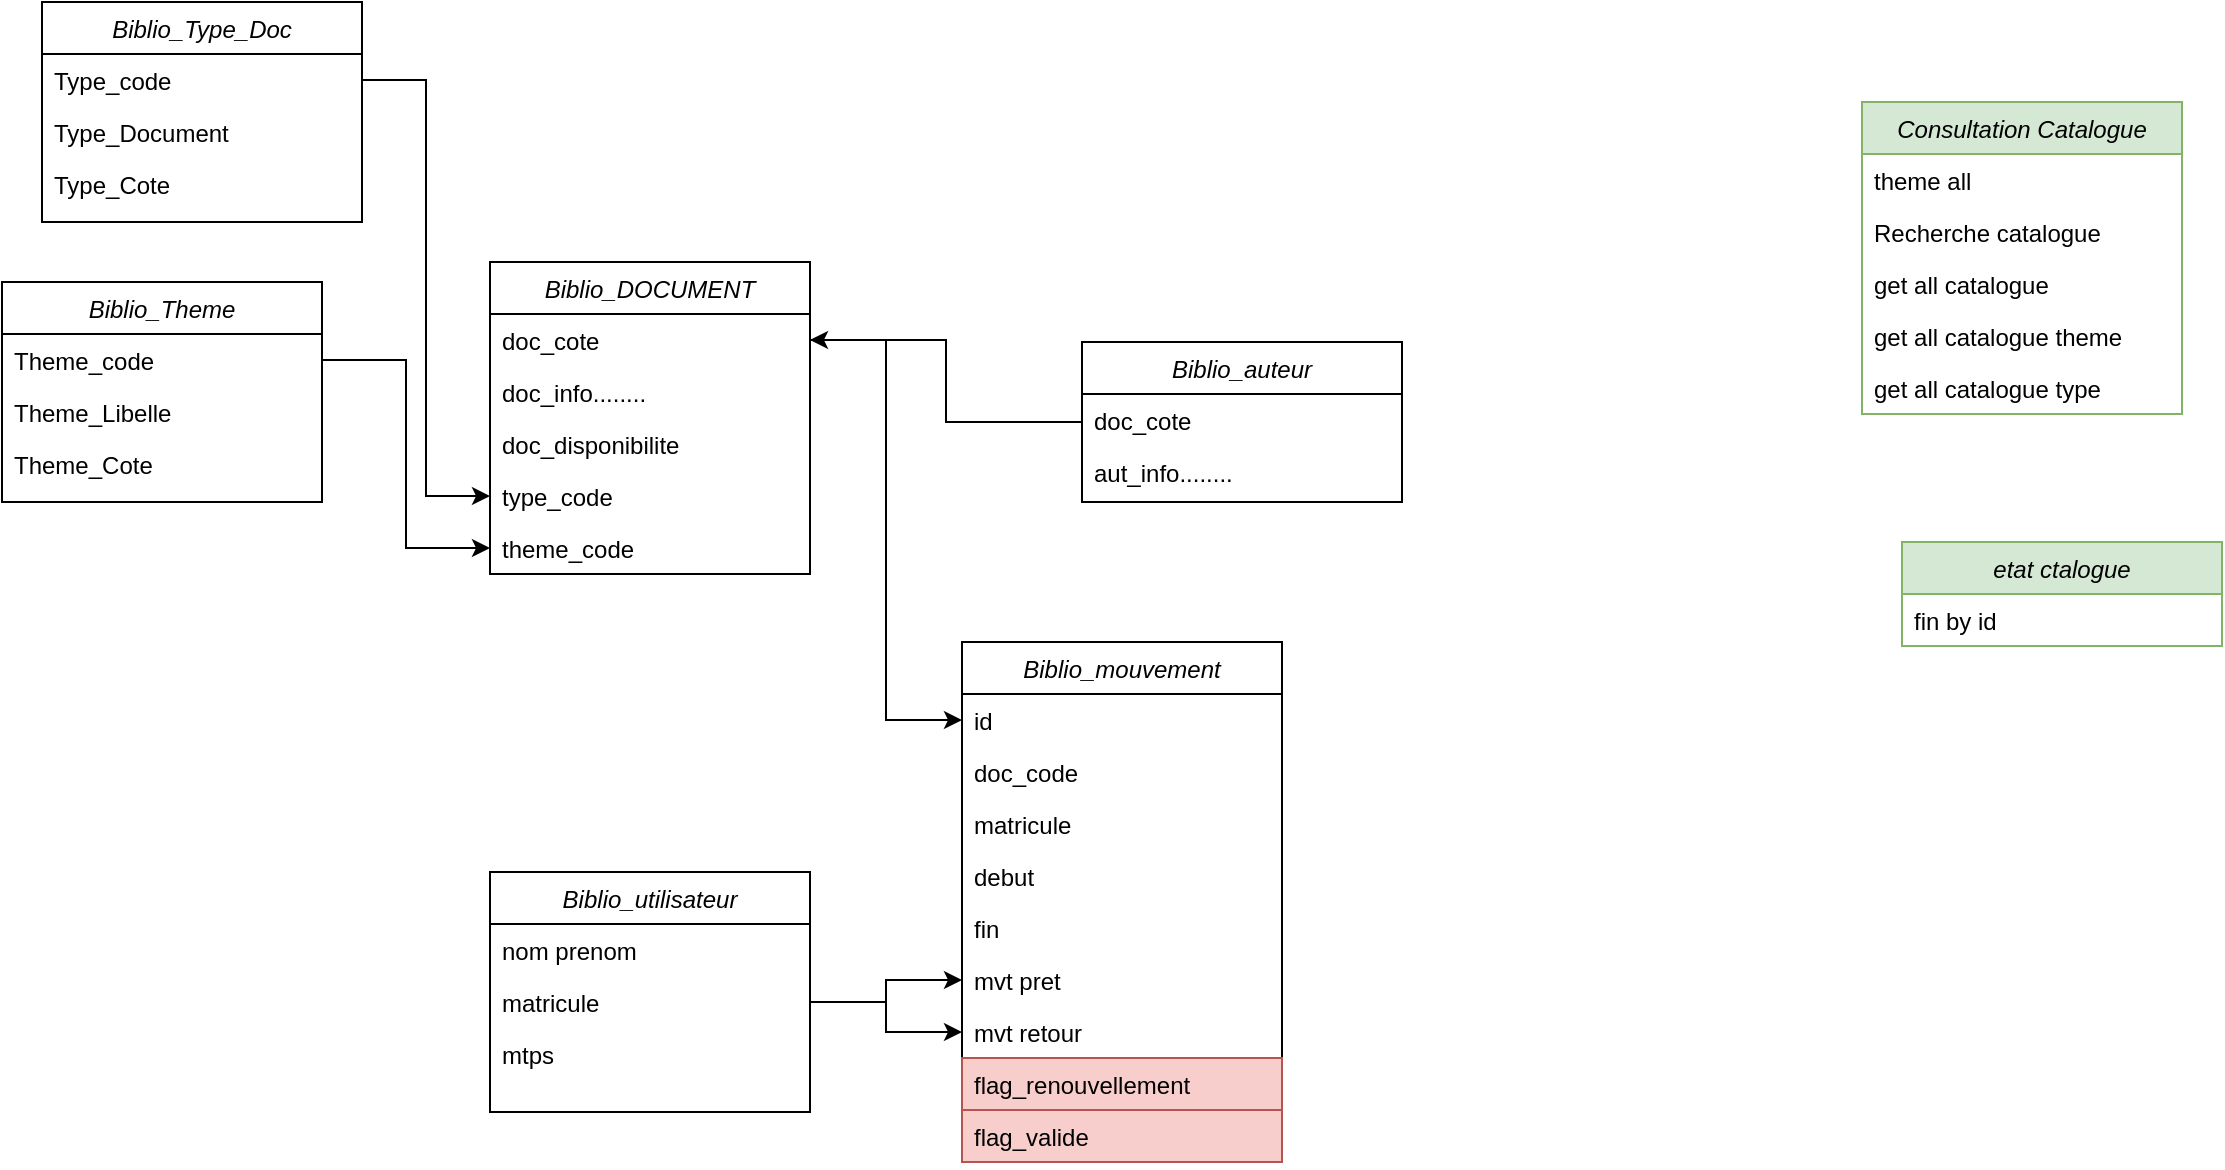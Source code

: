 <mxfile version="20.3.0" type="device"><diagram id="C5RBs43oDa-KdzZeNtuy" name="Page-1"><mxGraphModel dx="1240" dy="790" grid="1" gridSize="10" guides="1" tooltips="1" connect="1" arrows="1" fold="1" page="1" pageScale="1" pageWidth="827" pageHeight="1169" math="0" shadow="0"><root><mxCell id="WIyWlLk6GJQsqaUBKTNV-0"/><mxCell id="WIyWlLk6GJQsqaUBKTNV-1" parent="WIyWlLk6GJQsqaUBKTNV-0"/><mxCell id="zkfFHV4jXpPFQw0GAbJ--0" value="Biblio_Type_Doc" style="swimlane;fontStyle=2;align=center;verticalAlign=top;childLayout=stackLayout;horizontal=1;startSize=26;horizontalStack=0;resizeParent=1;resizeLast=0;collapsible=1;marginBottom=0;rounded=0;shadow=0;strokeWidth=1;" parent="WIyWlLk6GJQsqaUBKTNV-1" vertex="1"><mxGeometry x="30" y="90" width="160" height="110" as="geometry"><mxRectangle x="230" y="140" width="160" height="26" as="alternateBounds"/></mxGeometry></mxCell><mxCell id="zkfFHV4jXpPFQw0GAbJ--1" value="Type_code" style="text;align=left;verticalAlign=top;spacingLeft=4;spacingRight=4;overflow=hidden;rotatable=0;points=[[0,0.5],[1,0.5]];portConstraint=eastwest;" parent="zkfFHV4jXpPFQw0GAbJ--0" vertex="1"><mxGeometry y="26" width="160" height="26" as="geometry"/></mxCell><mxCell id="zkfFHV4jXpPFQw0GAbJ--2" value="Type_Document" style="text;align=left;verticalAlign=top;spacingLeft=4;spacingRight=4;overflow=hidden;rotatable=0;points=[[0,0.5],[1,0.5]];portConstraint=eastwest;rounded=0;shadow=0;html=0;" parent="zkfFHV4jXpPFQw0GAbJ--0" vertex="1"><mxGeometry y="52" width="160" height="26" as="geometry"/></mxCell><mxCell id="zkfFHV4jXpPFQw0GAbJ--3" value="Type_Cote" style="text;align=left;verticalAlign=top;spacingLeft=4;spacingRight=4;overflow=hidden;rotatable=0;points=[[0,0.5],[1,0.5]];portConstraint=eastwest;rounded=0;shadow=0;html=0;" parent="zkfFHV4jXpPFQw0GAbJ--0" vertex="1"><mxGeometry y="78" width="160" height="26" as="geometry"/></mxCell><mxCell id="mCZsPLJ-vjDv-aQlYQ4H-0" value="Biblio_Theme" style="swimlane;fontStyle=2;align=center;verticalAlign=top;childLayout=stackLayout;horizontal=1;startSize=26;horizontalStack=0;resizeParent=1;resizeLast=0;collapsible=1;marginBottom=0;rounded=0;shadow=0;strokeWidth=1;" parent="WIyWlLk6GJQsqaUBKTNV-1" vertex="1"><mxGeometry x="10" y="230" width="160" height="110" as="geometry"><mxRectangle x="230" y="140" width="160" height="26" as="alternateBounds"/></mxGeometry></mxCell><mxCell id="mCZsPLJ-vjDv-aQlYQ4H-1" value="Theme_code" style="text;align=left;verticalAlign=top;spacingLeft=4;spacingRight=4;overflow=hidden;rotatable=0;points=[[0,0.5],[1,0.5]];portConstraint=eastwest;" parent="mCZsPLJ-vjDv-aQlYQ4H-0" vertex="1"><mxGeometry y="26" width="160" height="26" as="geometry"/></mxCell><mxCell id="mCZsPLJ-vjDv-aQlYQ4H-2" value="Theme_Libelle" style="text;align=left;verticalAlign=top;spacingLeft=4;spacingRight=4;overflow=hidden;rotatable=0;points=[[0,0.5],[1,0.5]];portConstraint=eastwest;rounded=0;shadow=0;html=0;" parent="mCZsPLJ-vjDv-aQlYQ4H-0" vertex="1"><mxGeometry y="52" width="160" height="26" as="geometry"/></mxCell><mxCell id="mCZsPLJ-vjDv-aQlYQ4H-3" value="Theme_Cote" style="text;align=left;verticalAlign=top;spacingLeft=4;spacingRight=4;overflow=hidden;rotatable=0;points=[[0,0.5],[1,0.5]];portConstraint=eastwest;rounded=0;shadow=0;html=0;" parent="mCZsPLJ-vjDv-aQlYQ4H-0" vertex="1"><mxGeometry y="78" width="160" height="26" as="geometry"/></mxCell><mxCell id="3HfMVYaxWdYhxrbMpgla-0" value="Biblio_DOCUMENT" style="swimlane;fontStyle=2;align=center;verticalAlign=top;childLayout=stackLayout;horizontal=1;startSize=26;horizontalStack=0;resizeParent=1;resizeLast=0;collapsible=1;marginBottom=0;rounded=0;shadow=0;strokeWidth=1;" vertex="1" parent="WIyWlLk6GJQsqaUBKTNV-1"><mxGeometry x="254" y="220" width="160" height="156" as="geometry"><mxRectangle x="230" y="140" width="160" height="26" as="alternateBounds"/></mxGeometry></mxCell><mxCell id="3HfMVYaxWdYhxrbMpgla-1" value="doc_cote" style="text;align=left;verticalAlign=top;spacingLeft=4;spacingRight=4;overflow=hidden;rotatable=0;points=[[0,0.5],[1,0.5]];portConstraint=eastwest;" vertex="1" parent="3HfMVYaxWdYhxrbMpgla-0"><mxGeometry y="26" width="160" height="26" as="geometry"/></mxCell><mxCell id="3HfMVYaxWdYhxrbMpgla-2" value="doc_info........" style="text;align=left;verticalAlign=top;spacingLeft=4;spacingRight=4;overflow=hidden;rotatable=0;points=[[0,0.5],[1,0.5]];portConstraint=eastwest;rounded=0;shadow=0;html=0;" vertex="1" parent="3HfMVYaxWdYhxrbMpgla-0"><mxGeometry y="52" width="160" height="26" as="geometry"/></mxCell><mxCell id="3HfMVYaxWdYhxrbMpgla-3" value="doc_disponibilite" style="text;align=left;verticalAlign=top;spacingLeft=4;spacingRight=4;overflow=hidden;rotatable=0;points=[[0,0.5],[1,0.5]];portConstraint=eastwest;rounded=0;shadow=0;html=0;" vertex="1" parent="3HfMVYaxWdYhxrbMpgla-0"><mxGeometry y="78" width="160" height="26" as="geometry"/></mxCell><mxCell id="3HfMVYaxWdYhxrbMpgla-4" value="type_code" style="text;align=left;verticalAlign=top;spacingLeft=4;spacingRight=4;overflow=hidden;rotatable=0;points=[[0,0.5],[1,0.5]];portConstraint=eastwest;rounded=0;shadow=0;html=0;" vertex="1" parent="3HfMVYaxWdYhxrbMpgla-0"><mxGeometry y="104" width="160" height="26" as="geometry"/></mxCell><mxCell id="3HfMVYaxWdYhxrbMpgla-12" value="theme_code" style="text;align=left;verticalAlign=top;spacingLeft=4;spacingRight=4;overflow=hidden;rotatable=0;points=[[0,0.5],[1,0.5]];portConstraint=eastwest;rounded=0;shadow=0;html=0;" vertex="1" parent="3HfMVYaxWdYhxrbMpgla-0"><mxGeometry y="130" width="160" height="26" as="geometry"/></mxCell><mxCell id="3HfMVYaxWdYhxrbMpgla-10" style="edgeStyle=orthogonalEdgeStyle;rounded=0;orthogonalLoop=1;jettySize=auto;html=1;" edge="1" parent="WIyWlLk6GJQsqaUBKTNV-1" source="3HfMVYaxWdYhxrbMpgla-5" target="3HfMVYaxWdYhxrbMpgla-1"><mxGeometry relative="1" as="geometry"/></mxCell><mxCell id="3HfMVYaxWdYhxrbMpgla-5" value="Biblio_auteur" style="swimlane;fontStyle=2;align=center;verticalAlign=top;childLayout=stackLayout;horizontal=1;startSize=26;horizontalStack=0;resizeParent=1;resizeLast=0;collapsible=1;marginBottom=0;rounded=0;shadow=0;strokeWidth=1;" vertex="1" parent="WIyWlLk6GJQsqaUBKTNV-1"><mxGeometry x="550" y="260" width="160" height="80" as="geometry"><mxRectangle x="230" y="140" width="160" height="26" as="alternateBounds"/></mxGeometry></mxCell><mxCell id="3HfMVYaxWdYhxrbMpgla-6" value="doc_cote" style="text;align=left;verticalAlign=top;spacingLeft=4;spacingRight=4;overflow=hidden;rotatable=0;points=[[0,0.5],[1,0.5]];portConstraint=eastwest;" vertex="1" parent="3HfMVYaxWdYhxrbMpgla-5"><mxGeometry y="26" width="160" height="26" as="geometry"/></mxCell><mxCell id="3HfMVYaxWdYhxrbMpgla-7" value="aut_info........" style="text;align=left;verticalAlign=top;spacingLeft=4;spacingRight=4;overflow=hidden;rotatable=0;points=[[0,0.5],[1,0.5]];portConstraint=eastwest;rounded=0;shadow=0;html=0;" vertex="1" parent="3HfMVYaxWdYhxrbMpgla-5"><mxGeometry y="52" width="160" height="26" as="geometry"/></mxCell><mxCell id="3HfMVYaxWdYhxrbMpgla-11" style="edgeStyle=orthogonalEdgeStyle;rounded=0;orthogonalLoop=1;jettySize=auto;html=1;entryX=0;entryY=0.5;entryDx=0;entryDy=0;" edge="1" parent="WIyWlLk6GJQsqaUBKTNV-1" source="zkfFHV4jXpPFQw0GAbJ--1" target="3HfMVYaxWdYhxrbMpgla-4"><mxGeometry relative="1" as="geometry"/></mxCell><mxCell id="3HfMVYaxWdYhxrbMpgla-13" style="edgeStyle=orthogonalEdgeStyle;rounded=0;orthogonalLoop=1;jettySize=auto;html=1;entryX=0;entryY=0.5;entryDx=0;entryDy=0;" edge="1" parent="WIyWlLk6GJQsqaUBKTNV-1" source="mCZsPLJ-vjDv-aQlYQ4H-1" target="3HfMVYaxWdYhxrbMpgla-12"><mxGeometry relative="1" as="geometry"/></mxCell><mxCell id="3HfMVYaxWdYhxrbMpgla-14" value="Biblio_mouvement" style="swimlane;fontStyle=2;align=center;verticalAlign=top;childLayout=stackLayout;horizontal=1;startSize=26;horizontalStack=0;resizeParent=1;resizeLast=0;collapsible=1;marginBottom=0;rounded=0;shadow=0;strokeWidth=1;" vertex="1" parent="WIyWlLk6GJQsqaUBKTNV-1"><mxGeometry x="490" y="410" width="160" height="260" as="geometry"><mxRectangle x="230" y="140" width="160" height="26" as="alternateBounds"/></mxGeometry></mxCell><mxCell id="3HfMVYaxWdYhxrbMpgla-15" value="id" style="text;align=left;verticalAlign=top;spacingLeft=4;spacingRight=4;overflow=hidden;rotatable=0;points=[[0,0.5],[1,0.5]];portConstraint=eastwest;" vertex="1" parent="3HfMVYaxWdYhxrbMpgla-14"><mxGeometry y="26" width="160" height="26" as="geometry"/></mxCell><mxCell id="3HfMVYaxWdYhxrbMpgla-16" value="doc_code" style="text;align=left;verticalAlign=top;spacingLeft=4;spacingRight=4;overflow=hidden;rotatable=0;points=[[0,0.5],[1,0.5]];portConstraint=eastwest;rounded=0;shadow=0;html=0;" vertex="1" parent="3HfMVYaxWdYhxrbMpgla-14"><mxGeometry y="52" width="160" height="26" as="geometry"/></mxCell><mxCell id="3HfMVYaxWdYhxrbMpgla-17" value="matricule" style="text;align=left;verticalAlign=top;spacingLeft=4;spacingRight=4;overflow=hidden;rotatable=0;points=[[0,0.5],[1,0.5]];portConstraint=eastwest;rounded=0;shadow=0;html=0;" vertex="1" parent="3HfMVYaxWdYhxrbMpgla-14"><mxGeometry y="78" width="160" height="26" as="geometry"/></mxCell><mxCell id="3HfMVYaxWdYhxrbMpgla-18" value="debut" style="text;align=left;verticalAlign=top;spacingLeft=4;spacingRight=4;overflow=hidden;rotatable=0;points=[[0,0.5],[1,0.5]];portConstraint=eastwest;rounded=0;shadow=0;html=0;" vertex="1" parent="3HfMVYaxWdYhxrbMpgla-14"><mxGeometry y="104" width="160" height="26" as="geometry"/></mxCell><mxCell id="3HfMVYaxWdYhxrbMpgla-19" value="fin" style="text;align=left;verticalAlign=top;spacingLeft=4;spacingRight=4;overflow=hidden;rotatable=0;points=[[0,0.5],[1,0.5]];portConstraint=eastwest;rounded=0;shadow=0;html=0;" vertex="1" parent="3HfMVYaxWdYhxrbMpgla-14"><mxGeometry y="130" width="160" height="26" as="geometry"/></mxCell><mxCell id="3HfMVYaxWdYhxrbMpgla-25" value="mvt pret" style="text;align=left;verticalAlign=top;spacingLeft=4;spacingRight=4;overflow=hidden;rotatable=0;points=[[0,0.5],[1,0.5]];portConstraint=eastwest;rounded=0;shadow=0;html=0;" vertex="1" parent="3HfMVYaxWdYhxrbMpgla-14"><mxGeometry y="156" width="160" height="26" as="geometry"/></mxCell><mxCell id="3HfMVYaxWdYhxrbMpgla-26" value="mvt retour" style="text;align=left;verticalAlign=top;spacingLeft=4;spacingRight=4;overflow=hidden;rotatable=0;points=[[0,0.5],[1,0.5]];portConstraint=eastwest;rounded=0;shadow=0;html=0;" vertex="1" parent="3HfMVYaxWdYhxrbMpgla-14"><mxGeometry y="182" width="160" height="26" as="geometry"/></mxCell><mxCell id="3HfMVYaxWdYhxrbMpgla-37" value="flag_renouvellement" style="text;align=left;verticalAlign=top;spacingLeft=4;spacingRight=4;overflow=hidden;rotatable=0;points=[[0,0.5],[1,0.5]];portConstraint=eastwest;rounded=0;shadow=0;html=0;fillColor=#f8cecc;strokeColor=#b85450;" vertex="1" parent="3HfMVYaxWdYhxrbMpgla-14"><mxGeometry y="208" width="160" height="26" as="geometry"/></mxCell><mxCell id="3HfMVYaxWdYhxrbMpgla-43" value="flag_valide" style="text;align=left;verticalAlign=top;spacingLeft=4;spacingRight=4;overflow=hidden;rotatable=0;points=[[0,0.5],[1,0.5]];portConstraint=eastwest;rounded=0;shadow=0;html=0;fillColor=#f8cecc;strokeColor=#b85450;" vertex="1" parent="3HfMVYaxWdYhxrbMpgla-14"><mxGeometry y="234" width="160" height="26" as="geometry"/></mxCell><mxCell id="3HfMVYaxWdYhxrbMpgla-24" style="edgeStyle=orthogonalEdgeStyle;rounded=0;orthogonalLoop=1;jettySize=auto;html=1;" edge="1" parent="WIyWlLk6GJQsqaUBKTNV-1" source="3HfMVYaxWdYhxrbMpgla-1" target="3HfMVYaxWdYhxrbMpgla-15"><mxGeometry relative="1" as="geometry"/></mxCell><mxCell id="3HfMVYaxWdYhxrbMpgla-27" value="Biblio_utilisateur" style="swimlane;fontStyle=2;align=center;verticalAlign=top;childLayout=stackLayout;horizontal=1;startSize=26;horizontalStack=0;resizeParent=1;resizeLast=0;collapsible=1;marginBottom=0;rounded=0;shadow=0;strokeWidth=1;" vertex="1" parent="WIyWlLk6GJQsqaUBKTNV-1"><mxGeometry x="254" y="525" width="160" height="120" as="geometry"><mxRectangle x="230" y="140" width="160" height="26" as="alternateBounds"/></mxGeometry></mxCell><mxCell id="3HfMVYaxWdYhxrbMpgla-29" value="nom prenom" style="text;align=left;verticalAlign=top;spacingLeft=4;spacingRight=4;overflow=hidden;rotatable=0;points=[[0,0.5],[1,0.5]];portConstraint=eastwest;rounded=0;shadow=0;html=0;" vertex="1" parent="3HfMVYaxWdYhxrbMpgla-27"><mxGeometry y="26" width="160" height="26" as="geometry"/></mxCell><mxCell id="3HfMVYaxWdYhxrbMpgla-28" value="matricule" style="text;align=left;verticalAlign=top;spacingLeft=4;spacingRight=4;overflow=hidden;rotatable=0;points=[[0,0.5],[1,0.5]];portConstraint=eastwest;" vertex="1" parent="3HfMVYaxWdYhxrbMpgla-27"><mxGeometry y="52" width="160" height="26" as="geometry"/></mxCell><mxCell id="3HfMVYaxWdYhxrbMpgla-30" value="mtps" style="text;align=left;verticalAlign=top;spacingLeft=4;spacingRight=4;overflow=hidden;rotatable=0;points=[[0,0.5],[1,0.5]];portConstraint=eastwest;rounded=0;shadow=0;html=0;" vertex="1" parent="3HfMVYaxWdYhxrbMpgla-27"><mxGeometry y="78" width="160" height="26" as="geometry"/></mxCell><mxCell id="3HfMVYaxWdYhxrbMpgla-35" style="edgeStyle=orthogonalEdgeStyle;rounded=0;orthogonalLoop=1;jettySize=auto;html=1;" edge="1" parent="WIyWlLk6GJQsqaUBKTNV-1" source="3HfMVYaxWdYhxrbMpgla-28" target="3HfMVYaxWdYhxrbMpgla-25"><mxGeometry relative="1" as="geometry"/></mxCell><mxCell id="3HfMVYaxWdYhxrbMpgla-36" style="edgeStyle=orthogonalEdgeStyle;rounded=0;orthogonalLoop=1;jettySize=auto;html=1;" edge="1" parent="WIyWlLk6GJQsqaUBKTNV-1" source="3HfMVYaxWdYhxrbMpgla-28" target="3HfMVYaxWdYhxrbMpgla-26"><mxGeometry relative="1" as="geometry"/></mxCell><mxCell id="3HfMVYaxWdYhxrbMpgla-53" value="Consultation Catalogue" style="swimlane;fontStyle=2;align=center;verticalAlign=top;childLayout=stackLayout;horizontal=1;startSize=26;horizontalStack=0;resizeParent=1;resizeLast=0;collapsible=1;marginBottom=0;rounded=0;shadow=0;strokeWidth=1;fillColor=#d5e8d4;strokeColor=#82b366;" vertex="1" parent="WIyWlLk6GJQsqaUBKTNV-1"><mxGeometry x="940" y="140" width="160" height="156" as="geometry"><mxRectangle x="230" y="140" width="160" height="26" as="alternateBounds"/></mxGeometry></mxCell><mxCell id="3HfMVYaxWdYhxrbMpgla-54" value="theme all" style="text;align=left;verticalAlign=top;spacingLeft=4;spacingRight=4;overflow=hidden;rotatable=0;points=[[0,0.5],[1,0.5]];portConstraint=eastwest;" vertex="1" parent="3HfMVYaxWdYhxrbMpgla-53"><mxGeometry y="26" width="160" height="26" as="geometry"/></mxCell><mxCell id="3HfMVYaxWdYhxrbMpgla-55" value="Recherche catalogue" style="text;align=left;verticalAlign=top;spacingLeft=4;spacingRight=4;overflow=hidden;rotatable=0;points=[[0,0.5],[1,0.5]];portConstraint=eastwest;rounded=0;shadow=0;html=0;" vertex="1" parent="3HfMVYaxWdYhxrbMpgla-53"><mxGeometry y="52" width="160" height="26" as="geometry"/></mxCell><mxCell id="3HfMVYaxWdYhxrbMpgla-56" value="get all catalogue" style="text;align=left;verticalAlign=top;spacingLeft=4;spacingRight=4;overflow=hidden;rotatable=0;points=[[0,0.5],[1,0.5]];portConstraint=eastwest;rounded=0;shadow=0;html=0;" vertex="1" parent="3HfMVYaxWdYhxrbMpgla-53"><mxGeometry y="78" width="160" height="26" as="geometry"/></mxCell><mxCell id="3HfMVYaxWdYhxrbMpgla-57" value="get all catalogue theme" style="text;align=left;verticalAlign=top;spacingLeft=4;spacingRight=4;overflow=hidden;rotatable=0;points=[[0,0.5],[1,0.5]];portConstraint=eastwest;rounded=0;shadow=0;html=0;" vertex="1" parent="3HfMVYaxWdYhxrbMpgla-53"><mxGeometry y="104" width="160" height="26" as="geometry"/></mxCell><mxCell id="3HfMVYaxWdYhxrbMpgla-58" value="get all catalogue type" style="text;align=left;verticalAlign=top;spacingLeft=4;spacingRight=4;overflow=hidden;rotatable=0;points=[[0,0.5],[1,0.5]];portConstraint=eastwest;rounded=0;shadow=0;html=0;" vertex="1" parent="3HfMVYaxWdYhxrbMpgla-53"><mxGeometry y="130" width="160" height="26" as="geometry"/></mxCell><mxCell id="3HfMVYaxWdYhxrbMpgla-59" value="etat ctalogue" style="swimlane;fontStyle=2;align=center;verticalAlign=top;childLayout=stackLayout;horizontal=1;startSize=26;horizontalStack=0;resizeParent=1;resizeLast=0;collapsible=1;marginBottom=0;rounded=0;shadow=0;strokeWidth=1;fillColor=#d5e8d4;strokeColor=#82b366;" vertex="1" parent="WIyWlLk6GJQsqaUBKTNV-1"><mxGeometry x="960" y="360" width="160" height="52" as="geometry"><mxRectangle x="230" y="140" width="160" height="26" as="alternateBounds"/></mxGeometry></mxCell><mxCell id="3HfMVYaxWdYhxrbMpgla-60" value="fin by id" style="text;align=left;verticalAlign=top;spacingLeft=4;spacingRight=4;overflow=hidden;rotatable=0;points=[[0,0.5],[1,0.5]];portConstraint=eastwest;" vertex="1" parent="3HfMVYaxWdYhxrbMpgla-59"><mxGeometry y="26" width="160" height="26" as="geometry"/></mxCell></root></mxGraphModel></diagram></mxfile>